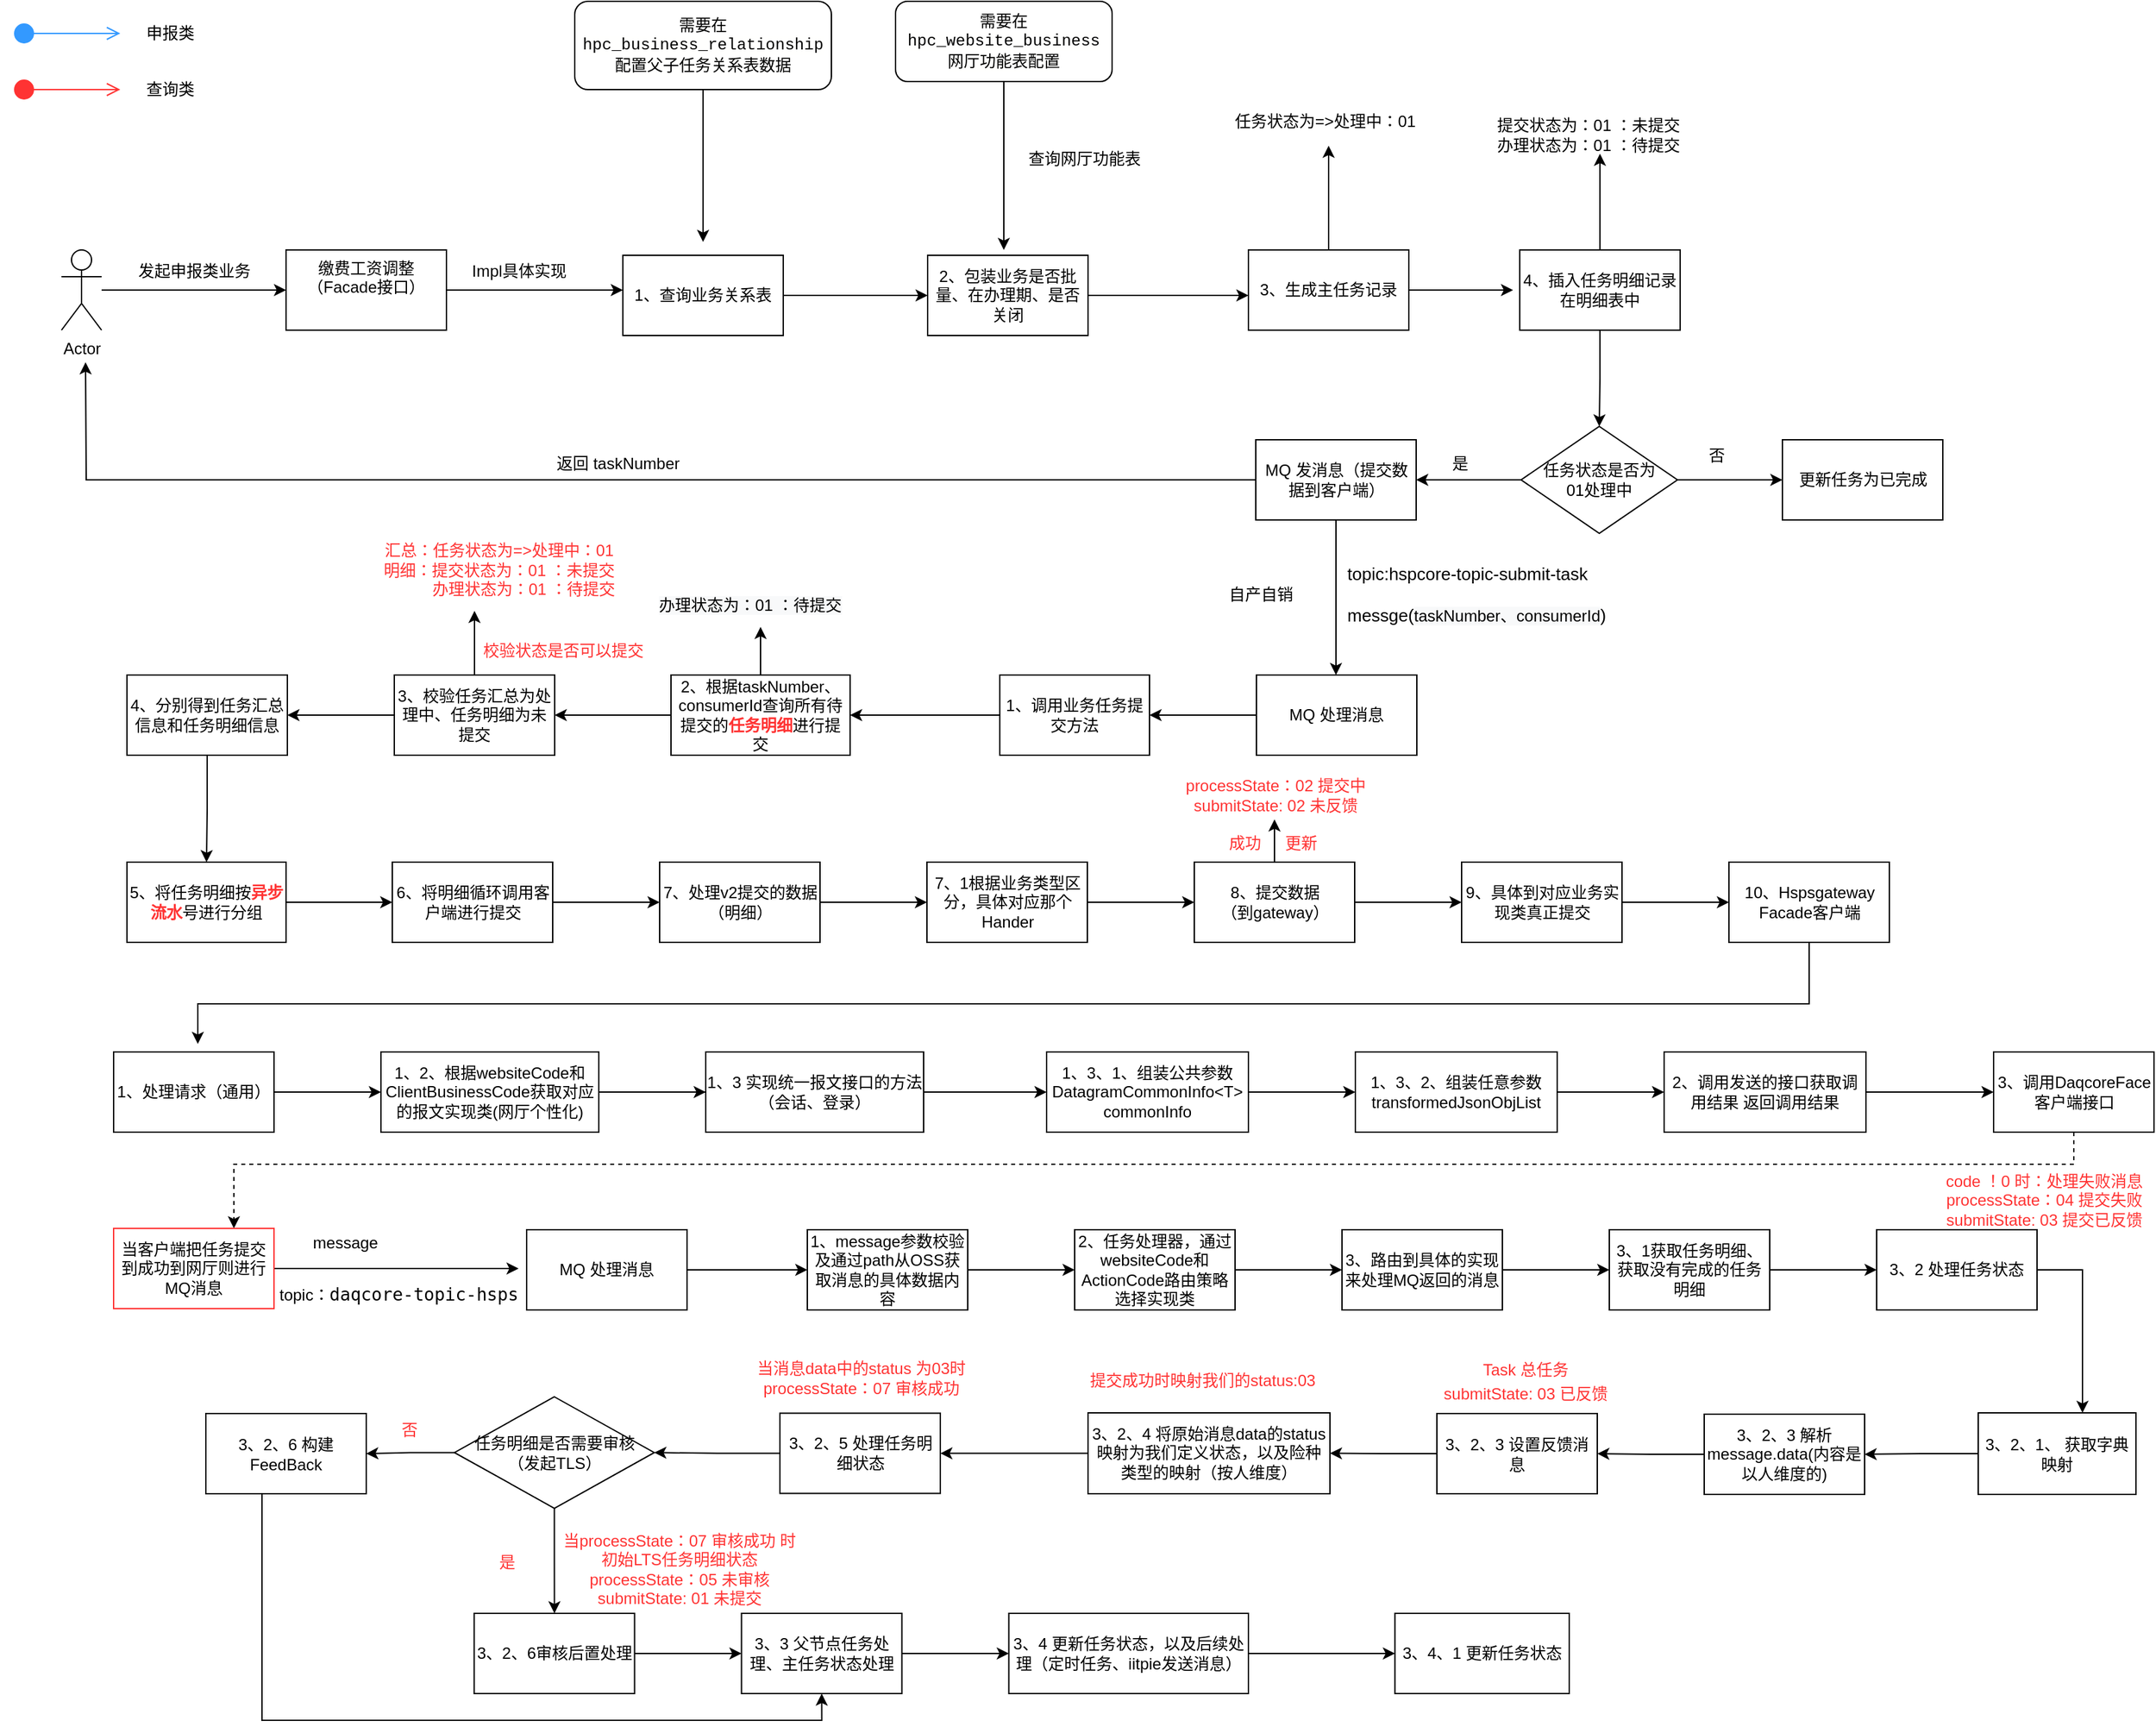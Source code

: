 <mxfile version="18.1.1" type="github">
  <diagram id="KAGCioQWqWzpXH6GW-4u" name="第 1 页">
    <mxGraphModel dx="1886" dy="850" grid="1" gridSize="6" guides="1" tooltips="1" connect="1" arrows="1" fold="1" page="1" pageScale="1" pageWidth="827" pageHeight="1169" math="0" shadow="0">
      <root>
        <mxCell id="0" />
        <mxCell id="1" parent="0" />
        <mxCell id="dWjZnnxNej27H9L7fvb9-4" value="" style="html=1;verticalAlign=bottom;startArrow=circle;startFill=1;endArrow=open;startSize=6;endSize=8;rounded=0;strokeColor=#3399FF;" parent="1" edge="1">
          <mxGeometry width="80" relative="1" as="geometry">
            <mxPoint x="54" y="66" as="sourcePoint" />
            <mxPoint x="134" y="66" as="targetPoint" />
          </mxGeometry>
        </mxCell>
        <mxCell id="dWjZnnxNej27H9L7fvb9-5" value="申报类" style="text;html=1;align=center;verticalAlign=middle;resizable=0;points=[];autosize=1;strokeColor=none;fillColor=none;" parent="1" vertex="1">
          <mxGeometry x="144" y="54" width="54" height="24" as="geometry" />
        </mxCell>
        <mxCell id="dWjZnnxNej27H9L7fvb9-6" value="" style="html=1;verticalAlign=bottom;startArrow=circle;startFill=1;endArrow=open;startSize=6;endSize=8;rounded=0;strokeColor=#FF3333;" parent="1" edge="1">
          <mxGeometry width="80" relative="1" as="geometry">
            <mxPoint x="54" y="108" as="sourcePoint" />
            <mxPoint x="134" y="108" as="targetPoint" />
          </mxGeometry>
        </mxCell>
        <mxCell id="dWjZnnxNej27H9L7fvb9-7" value="查询类" style="text;html=1;align=center;verticalAlign=middle;resizable=0;points=[];autosize=1;strokeColor=none;fillColor=none;" parent="1" vertex="1">
          <mxGeometry x="144" y="96" width="54" height="24" as="geometry" />
        </mxCell>
        <mxCell id="dWjZnnxNej27H9L7fvb9-10" value="" style="edgeStyle=orthogonalEdgeStyle;rounded=0;orthogonalLoop=1;jettySize=auto;html=1;strokeColor=#000000;" parent="1" source="dWjZnnxNej27H9L7fvb9-8" target="dWjZnnxNej27H9L7fvb9-9" edge="1">
          <mxGeometry relative="1" as="geometry" />
        </mxCell>
        <mxCell id="dWjZnnxNej27H9L7fvb9-8" value="Actor" style="shape=umlActor;verticalLabelPosition=bottom;verticalAlign=top;html=1;" parent="1" vertex="1">
          <mxGeometry x="90" y="228" width="30" height="60" as="geometry" />
        </mxCell>
        <mxCell id="dWjZnnxNej27H9L7fvb9-13" value="" style="edgeStyle=orthogonalEdgeStyle;rounded=0;orthogonalLoop=1;jettySize=auto;html=1;strokeColor=#000000;" parent="1" source="dWjZnnxNej27H9L7fvb9-9" edge="1">
          <mxGeometry relative="1" as="geometry">
            <mxPoint x="510" y="258" as="targetPoint" />
          </mxGeometry>
        </mxCell>
        <mxCell id="dWjZnnxNej27H9L7fvb9-9" value="缴费工资调整（Facade接口）" style="whiteSpace=wrap;html=1;verticalAlign=top;" parent="1" vertex="1">
          <mxGeometry x="258" y="228" width="120" height="60" as="geometry" />
        </mxCell>
        <mxCell id="dWjZnnxNej27H9L7fvb9-11" value="发起申报类业务" style="text;html=1;align=center;verticalAlign=middle;resizable=0;points=[];autosize=1;strokeColor=none;fillColor=none;" parent="1" vertex="1">
          <mxGeometry x="138" y="232" width="102" height="24" as="geometry" />
        </mxCell>
        <mxCell id="dWjZnnxNej27H9L7fvb9-14" value="Impl&lt;span style=&quot;&quot;&gt;具体实现&lt;/span&gt;" style="text;html=1;align=center;verticalAlign=middle;resizable=0;points=[];autosize=1;strokeColor=none;fillColor=none;" parent="1" vertex="1">
          <mxGeometry x="390" y="232" width="84" height="24" as="geometry" />
        </mxCell>
        <mxCell id="dWjZnnxNej27H9L7fvb9-19" value="" style="edgeStyle=orthogonalEdgeStyle;rounded=0;orthogonalLoop=1;jettySize=auto;html=1;strokeColor=#000000;" parent="1" source="dWjZnnxNej27H9L7fvb9-15" target="dWjZnnxNej27H9L7fvb9-18" edge="1">
          <mxGeometry relative="1" as="geometry" />
        </mxCell>
        <mxCell id="dWjZnnxNej27H9L7fvb9-15" value="1、查询业务关系表" style="rounded=0;whiteSpace=wrap;html=1;" parent="1" vertex="1">
          <mxGeometry x="510" y="232" width="120" height="60" as="geometry" />
        </mxCell>
        <mxCell id="dWjZnnxNej27H9L7fvb9-17" style="edgeStyle=orthogonalEdgeStyle;rounded=0;orthogonalLoop=1;jettySize=auto;html=1;strokeColor=#000000;" parent="1" source="dWjZnnxNej27H9L7fvb9-16" edge="1">
          <mxGeometry relative="1" as="geometry">
            <mxPoint x="570" y="222" as="targetPoint" />
          </mxGeometry>
        </mxCell>
        <mxCell id="dWjZnnxNej27H9L7fvb9-16" value="需要在&lt;span style=&quot;background-color: rgb(255, 255, 254); font-family: Menlo, Monaco, &amp;quot;Courier New&amp;quot;, monospace;&quot;&gt;hpc_business_relationship&lt;br&gt;配置父子任务关系表数据&lt;br&gt;&lt;/span&gt;" style="rounded=1;whiteSpace=wrap;html=1;" parent="1" vertex="1">
          <mxGeometry x="474" y="42" width="192" height="66" as="geometry" />
        </mxCell>
        <mxCell id="dWjZnnxNej27H9L7fvb9-24" style="edgeStyle=orthogonalEdgeStyle;rounded=0;orthogonalLoop=1;jettySize=auto;html=1;strokeColor=#000000;" parent="1" source="dWjZnnxNej27H9L7fvb9-18" edge="1">
          <mxGeometry relative="1" as="geometry">
            <mxPoint x="978" y="262" as="targetPoint" />
          </mxGeometry>
        </mxCell>
        <mxCell id="dWjZnnxNej27H9L7fvb9-18" value="2、包装业务是否批量、在办理期、是否关闭" style="whiteSpace=wrap;html=1;rounded=0;" parent="1" vertex="1">
          <mxGeometry x="738" y="232" width="120" height="60" as="geometry" />
        </mxCell>
        <mxCell id="dWjZnnxNej27H9L7fvb9-21" style="edgeStyle=orthogonalEdgeStyle;rounded=0;orthogonalLoop=1;jettySize=auto;html=1;strokeColor=#000000;" parent="1" source="dWjZnnxNej27H9L7fvb9-20" edge="1">
          <mxGeometry relative="1" as="geometry">
            <mxPoint x="795" y="228" as="targetPoint" />
          </mxGeometry>
        </mxCell>
        <mxCell id="dWjZnnxNej27H9L7fvb9-20" value="需要在&lt;span style=&quot;background-color: rgb(255, 255, 254); font-family: Menlo, Monaco, &amp;quot;Courier New&amp;quot;, monospace;&quot;&gt;hpc_website_business&lt;br&gt;网厅功能表配置&lt;br&gt;&lt;/span&gt;" style="rounded=1;whiteSpace=wrap;html=1;" parent="1" vertex="1">
          <mxGeometry x="714" y="42" width="162" height="60" as="geometry" />
        </mxCell>
        <mxCell id="dWjZnnxNej27H9L7fvb9-22" value="查询网厅功能表" style="text;html=1;align=center;verticalAlign=middle;resizable=0;points=[];autosize=1;strokeColor=none;fillColor=none;" parent="1" vertex="1">
          <mxGeometry x="804" y="148" width="102" height="24" as="geometry" />
        </mxCell>
        <mxCell id="dWjZnnxNej27H9L7fvb9-29" style="edgeStyle=orthogonalEdgeStyle;rounded=0;orthogonalLoop=1;jettySize=auto;html=1;strokeColor=#000000;" parent="1" source="dWjZnnxNej27H9L7fvb9-23" edge="1">
          <mxGeometry relative="1" as="geometry">
            <mxPoint x="1241" y="156" as="targetPoint" />
          </mxGeometry>
        </mxCell>
        <mxCell id="dWjZnnxNej27H9L7fvb9-32" value="" style="edgeStyle=orthogonalEdgeStyle;rounded=0;orthogonalLoop=1;jettySize=auto;html=1;strokeColor=#000000;" parent="1" source="dWjZnnxNej27H9L7fvb9-23" target="dWjZnnxNej27H9L7fvb9-31" edge="1">
          <mxGeometry relative="1" as="geometry" />
        </mxCell>
        <mxCell id="dWjZnnxNej27H9L7fvb9-23" value="4、插入任务明细记录在明细表中" style="rounded=0;whiteSpace=wrap;html=1;" parent="1" vertex="1">
          <mxGeometry x="1181" y="228" width="120" height="60" as="geometry" />
        </mxCell>
        <mxCell id="dWjZnnxNej27H9L7fvb9-26" style="edgeStyle=orthogonalEdgeStyle;rounded=0;orthogonalLoop=1;jettySize=auto;html=1;strokeColor=#000000;" parent="1" source="dWjZnnxNej27H9L7fvb9-25" edge="1">
          <mxGeometry relative="1" as="geometry">
            <mxPoint x="1176" y="258" as="targetPoint" />
          </mxGeometry>
        </mxCell>
        <mxCell id="dWjZnnxNej27H9L7fvb9-27" style="edgeStyle=orthogonalEdgeStyle;rounded=0;orthogonalLoop=1;jettySize=auto;html=1;strokeColor=#000000;" parent="1" source="dWjZnnxNej27H9L7fvb9-25" edge="1">
          <mxGeometry relative="1" as="geometry">
            <mxPoint x="1038" y="150" as="targetPoint" />
          </mxGeometry>
        </mxCell>
        <mxCell id="dWjZnnxNej27H9L7fvb9-25" value="3、生成主任务记录" style="rounded=0;whiteSpace=wrap;html=1;" parent="1" vertex="1">
          <mxGeometry x="978" y="228" width="120" height="60" as="geometry" />
        </mxCell>
        <mxCell id="dWjZnnxNej27H9L7fvb9-28" value="任务状态为=&amp;gt;处理中：01" style="text;html=1;align=center;verticalAlign=middle;resizable=0;points=[];autosize=1;strokeColor=none;fillColor=none;" parent="1" vertex="1">
          <mxGeometry x="960" y="120" width="150" height="24" as="geometry" />
        </mxCell>
        <mxCell id="dWjZnnxNej27H9L7fvb9-30" value="提交状态为：01 ：未提交&lt;br&gt;办理状态为：01 ：待提交" style="text;html=1;align=center;verticalAlign=middle;resizable=0;points=[];autosize=1;strokeColor=none;fillColor=none;" parent="1" vertex="1">
          <mxGeometry x="1157" y="124" width="150" height="36" as="geometry" />
        </mxCell>
        <mxCell id="dWjZnnxNej27H9L7fvb9-34" value="" style="edgeStyle=orthogonalEdgeStyle;rounded=0;orthogonalLoop=1;jettySize=auto;html=1;strokeColor=#000000;" parent="1" source="dWjZnnxNej27H9L7fvb9-31" target="dWjZnnxNej27H9L7fvb9-33" edge="1">
          <mxGeometry relative="1" as="geometry" />
        </mxCell>
        <mxCell id="dWjZnnxNej27H9L7fvb9-37" value="" style="edgeStyle=orthogonalEdgeStyle;rounded=0;orthogonalLoop=1;jettySize=auto;html=1;strokeColor=#000000;" parent="1" source="dWjZnnxNej27H9L7fvb9-31" target="dWjZnnxNej27H9L7fvb9-36" edge="1">
          <mxGeometry relative="1" as="geometry" />
        </mxCell>
        <mxCell id="dWjZnnxNej27H9L7fvb9-31" value="任务状态是否为&lt;br&gt;01处理中" style="rhombus;whiteSpace=wrap;html=1;rounded=0;" parent="1" vertex="1">
          <mxGeometry x="1182" y="360" width="117" height="80" as="geometry" />
        </mxCell>
        <mxCell id="dWjZnnxNej27H9L7fvb9-39" style="edgeStyle=orthogonalEdgeStyle;rounded=0;orthogonalLoop=1;jettySize=auto;html=1;strokeColor=#000000;" parent="1" source="dWjZnnxNej27H9L7fvb9-33" edge="1">
          <mxGeometry relative="1" as="geometry">
            <mxPoint x="108" y="312" as="targetPoint" />
          </mxGeometry>
        </mxCell>
        <mxCell id="dWjZnnxNej27H9L7fvb9-43" style="edgeStyle=orthogonalEdgeStyle;rounded=0;orthogonalLoop=1;jettySize=auto;html=1;strokeColor=#000000;" parent="1" source="dWjZnnxNej27H9L7fvb9-33" edge="1">
          <mxGeometry relative="1" as="geometry">
            <mxPoint x="1043.5" y="546" as="targetPoint" />
          </mxGeometry>
        </mxCell>
        <mxCell id="dWjZnnxNej27H9L7fvb9-33" value="MQ 发消息（提交数据到客户端）" style="whiteSpace=wrap;html=1;rounded=0;" parent="1" vertex="1">
          <mxGeometry x="983.5" y="370" width="120" height="60" as="geometry" />
        </mxCell>
        <mxCell id="dWjZnnxNej27H9L7fvb9-35" value="是" style="text;html=1;align=center;verticalAlign=middle;resizable=0;points=[];autosize=1;strokeColor=none;fillColor=none;" parent="1" vertex="1">
          <mxGeometry x="1121" y="376" width="30" height="24" as="geometry" />
        </mxCell>
        <mxCell id="dWjZnnxNej27H9L7fvb9-36" value="更新任务为已完成" style="whiteSpace=wrap;html=1;rounded=0;" parent="1" vertex="1">
          <mxGeometry x="1377.5" y="370" width="120" height="60" as="geometry" />
        </mxCell>
        <mxCell id="dWjZnnxNej27H9L7fvb9-38" value="否" style="text;html=1;align=center;verticalAlign=middle;resizable=0;points=[];autosize=1;strokeColor=none;fillColor=none;" parent="1" vertex="1">
          <mxGeometry x="1313" y="370" width="30" height="24" as="geometry" />
        </mxCell>
        <mxCell id="dWjZnnxNej27H9L7fvb9-40" value="返回 taskNumber" style="text;html=1;align=center;verticalAlign=middle;resizable=0;points=[];autosize=1;strokeColor=none;fillColor=none;" parent="1" vertex="1">
          <mxGeometry x="452" y="376" width="108" height="24" as="geometry" />
        </mxCell>
        <mxCell id="dWjZnnxNej27H9L7fvb9-44" value="&lt;span style=&quot;color: rgb(0, 0, 0); font-family: Helvetica; font-size: 13px; font-style: normal; font-variant-ligatures: normal; font-variant-caps: normal; font-weight: 400; letter-spacing: normal; orphans: 2; text-align: center; text-indent: 0px; text-transform: none; widows: 2; word-spacing: 0px; -webkit-text-stroke-width: 0px; background-color: rgb(255, 255, 255); text-decoration-thickness: initial; text-decoration-style: initial; text-decoration-color: initial; float: none; display: inline !important;&quot;&gt;topic:hspcore-topic-submit-task&lt;br&gt;&lt;br&gt;messge(&lt;span style=&quot;font-size: 12px; background-color: rgb(248, 249, 250);&quot;&gt;taskNumber、consumerId&lt;/span&gt;)&lt;br&gt;&lt;/span&gt;" style="text;whiteSpace=wrap;html=1;" parent="1" vertex="1">
          <mxGeometry x="1050" y="456" width="234" height="60" as="geometry" />
        </mxCell>
        <mxCell id="dWjZnnxNej27H9L7fvb9-47" value="" style="edgeStyle=orthogonalEdgeStyle;rounded=0;orthogonalLoop=1;jettySize=auto;html=1;strokeColor=#000000;" parent="1" source="dWjZnnxNej27H9L7fvb9-45" target="dWjZnnxNej27H9L7fvb9-46" edge="1">
          <mxGeometry relative="1" as="geometry" />
        </mxCell>
        <UserObject label="MQ 处理消息" tooltip="cn.com.servyou.hspscore.msg.businesstask.consumer.BusinessTaskSubmitConsumer#handleSubmitMessage" id="dWjZnnxNej27H9L7fvb9-45">
          <mxCell style="rounded=0;whiteSpace=wrap;html=1;" parent="1" vertex="1">
            <mxGeometry x="984" y="546" width="120" height="60" as="geometry" />
          </mxCell>
        </UserObject>
        <mxCell id="dWjZnnxNej27H9L7fvb9-49" value="" style="edgeStyle=orthogonalEdgeStyle;rounded=0;orthogonalLoop=1;jettySize=auto;html=1;fontColor=#FFFFFF;strokeColor=#000000;" parent="1" source="dWjZnnxNej27H9L7fvb9-46" target="dWjZnnxNej27H9L7fvb9-48" edge="1">
          <mxGeometry relative="1" as="geometry" />
        </mxCell>
        <UserObject label="1、调用业务任务提交方法" tooltip="cn.com.servyou.hspscore.service.handler.submit.BusinessTaskSubmitAsyncService#submit" id="dWjZnnxNej27H9L7fvb9-46">
          <mxCell style="whiteSpace=wrap;html=1;rounded=0;" parent="1" vertex="1">
            <mxGeometry x="792" y="546" width="112" height="60" as="geometry" />
          </mxCell>
        </UserObject>
        <mxCell id="dWjZnnxNej27H9L7fvb9-51" value="" style="edgeStyle=orthogonalEdgeStyle;rounded=0;orthogonalLoop=1;jettySize=auto;html=1;fontColor=#FFFFFF;strokeColor=#000000;" parent="1" source="dWjZnnxNej27H9L7fvb9-48" target="dWjZnnxNej27H9L7fvb9-50" edge="1">
          <mxGeometry relative="1" as="geometry" />
        </mxCell>
        <mxCell id="Zt5XqulkagOn3WWmMyJd-5" style="edgeStyle=orthogonalEdgeStyle;rounded=0;orthogonalLoop=1;jettySize=auto;html=1;" parent="1" source="dWjZnnxNej27H9L7fvb9-48" edge="1">
          <mxGeometry relative="1" as="geometry">
            <mxPoint x="613" y="510" as="targetPoint" />
          </mxGeometry>
        </mxCell>
        <mxCell id="dWjZnnxNej27H9L7fvb9-48" value="2、根据taskNumber、consumerId查询所有待提交的&lt;b&gt;&lt;font color=&quot;#ff3333&quot;&gt;任务明细&lt;/font&gt;&lt;/b&gt;进行提交" style="whiteSpace=wrap;html=1;rounded=0;" parent="1" vertex="1">
          <mxGeometry x="546" y="546" width="134" height="60" as="geometry" />
        </mxCell>
        <mxCell id="dWjZnnxNej27H9L7fvb9-53" value="" style="edgeStyle=orthogonalEdgeStyle;rounded=0;orthogonalLoop=1;jettySize=auto;html=1;fontColor=#FFFFFF;strokeColor=#000000;" parent="1" source="dWjZnnxNej27H9L7fvb9-50" target="dWjZnnxNej27H9L7fvb9-52" edge="1">
          <mxGeometry relative="1" as="geometry" />
        </mxCell>
        <mxCell id="Zt5XqulkagOn3WWmMyJd-6" style="edgeStyle=orthogonalEdgeStyle;rounded=0;orthogonalLoop=1;jettySize=auto;html=1;fontColor=#FF3333;" parent="1" source="dWjZnnxNej27H9L7fvb9-50" edge="1">
          <mxGeometry relative="1" as="geometry">
            <mxPoint x="399" y="498" as="targetPoint" />
          </mxGeometry>
        </mxCell>
        <UserObject label="3、校验任务汇总为处理中、任务明细为未提交" tooltip="cn.com.servyou.hspscore.service.handler.submit.BusinessTaskSubmitAsyncService#checkBusinessTask" id="dWjZnnxNej27H9L7fvb9-50">
          <mxCell style="whiteSpace=wrap;html=1;rounded=0;" parent="1" vertex="1">
            <mxGeometry x="339" y="546" width="120" height="60" as="geometry" />
          </mxCell>
        </UserObject>
        <mxCell id="dWjZnnxNej27H9L7fvb9-55" value="" style="edgeStyle=orthogonalEdgeStyle;rounded=0;orthogonalLoop=1;jettySize=auto;html=1;fontColor=#FFFFFF;strokeColor=#000000;" parent="1" source="dWjZnnxNej27H9L7fvb9-52" target="dWjZnnxNej27H9L7fvb9-54" edge="1">
          <mxGeometry relative="1" as="geometry" />
        </mxCell>
        <mxCell id="dWjZnnxNej27H9L7fvb9-52" value="4、分别得到任务汇总信息和任务明细信息" style="whiteSpace=wrap;html=1;rounded=0;" parent="1" vertex="1">
          <mxGeometry x="139" y="546" width="120" height="60" as="geometry" />
        </mxCell>
        <mxCell id="Zt5XqulkagOn3WWmMyJd-11" value="" style="edgeStyle=orthogonalEdgeStyle;rounded=0;orthogonalLoop=1;jettySize=auto;html=1;fontColor=#FF3333;" parent="1" source="dWjZnnxNej27H9L7fvb9-54" target="Zt5XqulkagOn3WWmMyJd-10" edge="1">
          <mxGeometry relative="1" as="geometry" />
        </mxCell>
        <UserObject label="5、将任务明细按&lt;b&gt;&lt;font color=&quot;#ff3333&quot;&gt;异步流水&lt;/font&gt;&lt;/b&gt;号进行分组" tooltip="cn.com.servyou.hspscore.service.handler.submit.BusinessTaskSubmitAsyncService#processBusinessTaskDetail" id="dWjZnnxNej27H9L7fvb9-54">
          <mxCell style="whiteSpace=wrap;html=1;rounded=0;" parent="1" vertex="1">
            <mxGeometry x="139" y="686" width="119" height="60" as="geometry" />
          </mxCell>
        </UserObject>
        <mxCell id="Zt5XqulkagOn3WWmMyJd-1" value="自产自销" style="text;html=1;align=center;verticalAlign=middle;resizable=0;points=[];autosize=1;strokeColor=none;fillColor=none;" parent="1" vertex="1">
          <mxGeometry x="954" y="474" width="66" height="24" as="geometry" />
        </mxCell>
        <mxCell id="Zt5XqulkagOn3WWmMyJd-4" value="&lt;meta charset=&quot;utf-8&quot;&gt;&lt;span style=&quot;color: rgb(0, 0, 0); font-family: Helvetica; font-size: 12px; font-style: normal; font-variant-ligatures: normal; font-variant-caps: normal; font-weight: 400; letter-spacing: normal; orphans: 2; text-align: center; text-indent: 0px; text-transform: none; widows: 2; word-spacing: 0px; -webkit-text-stroke-width: 0px; background-color: rgb(248, 249, 250); text-decoration-thickness: initial; text-decoration-style: initial; text-decoration-color: initial; float: none; display: inline !important;&quot;&gt;办理状态为：01 ：待提交&lt;/span&gt;" style="text;whiteSpace=wrap;html=1;" parent="1" vertex="1">
          <mxGeometry x="535" y="480" width="156" height="30" as="geometry" />
        </mxCell>
        <mxCell id="Zt5XqulkagOn3WWmMyJd-8" value="&lt;font color=&quot;#ff3333&quot;&gt;&lt;br&gt;&lt;br&gt;汇总：任务状态为=&amp;gt;处理中：01&lt;br&gt;明细：提交状态为：01 ：未提交&lt;br&gt;&amp;nbsp; &amp;nbsp; &amp;nbsp; &amp;nbsp; &amp;nbsp; &amp;nbsp;办理状态为：01 ：待提交&lt;/font&gt;" style="text;html=1;align=center;verticalAlign=middle;resizable=0;points=[];autosize=1;strokeColor=none;fillColor=none;" parent="1" vertex="1">
          <mxGeometry x="324" y="414" width="186" height="78" as="geometry" />
        </mxCell>
        <mxCell id="Zt5XqulkagOn3WWmMyJd-9" value="校验状态是否可以提交" style="text;html=1;align=center;verticalAlign=middle;resizable=0;points=[];autosize=1;strokeColor=none;fillColor=none;fontColor=#FF3333;" parent="1" vertex="1">
          <mxGeometry x="396" y="516" width="138" height="24" as="geometry" />
        </mxCell>
        <mxCell id="Zt5XqulkagOn3WWmMyJd-13" value="" style="edgeStyle=orthogonalEdgeStyle;rounded=0;orthogonalLoop=1;jettySize=auto;html=1;fontColor=#FF3333;" parent="1" source="Zt5XqulkagOn3WWmMyJd-10" target="Zt5XqulkagOn3WWmMyJd-12" edge="1">
          <mxGeometry relative="1" as="geometry" />
        </mxCell>
        <UserObject label="6、将明细循环调用客户端进行提交" tooltip="cn.com.servyou.hspscore.service.handler.submit.BusinessTaskSubmitAsyncService#handSubmitData" id="Zt5XqulkagOn3WWmMyJd-10">
          <mxCell style="whiteSpace=wrap;html=1;rounded=0;" parent="1" vertex="1">
            <mxGeometry x="337.5" y="686" width="120" height="60" as="geometry" />
          </mxCell>
        </UserObject>
        <mxCell id="Zt5XqulkagOn3WWmMyJd-15" value="" style="edgeStyle=orthogonalEdgeStyle;rounded=0;orthogonalLoop=1;jettySize=auto;html=1;fontColor=#FF3333;" parent="1" source="Zt5XqulkagOn3WWmMyJd-12" target="Zt5XqulkagOn3WWmMyJd-14" edge="1">
          <mxGeometry relative="1" as="geometry" />
        </mxCell>
        <mxCell id="Zt5XqulkagOn3WWmMyJd-12" value="7、处理v2提交的数据（明细）" style="whiteSpace=wrap;html=1;rounded=0;" parent="1" vertex="1">
          <mxGeometry x="537.5" y="686" width="120" height="60" as="geometry" />
        </mxCell>
        <mxCell id="Zt5XqulkagOn3WWmMyJd-17" value="" style="edgeStyle=orthogonalEdgeStyle;rounded=0;orthogonalLoop=1;jettySize=auto;html=1;fontColor=#FF3333;" parent="1" source="Zt5XqulkagOn3WWmMyJd-14" target="Zt5XqulkagOn3WWmMyJd-16" edge="1">
          <mxGeometry relative="1" as="geometry" />
        </mxCell>
        <UserObject label="7、1根据业务类型区分，具体对应那个Hander" tooltip="cn.com.servyou.hspscore.service.v2.employee.service.factory.WebsiteCodeFactory==&gt;&#xa;此方法使用个策略工厂模式，获取所有实现BaseInsuranceV2SubmitService接口的方法中WebsiteBusinessCodeEnum（Map），然后根据传入的业务code从而判断具体去执行那个实现类【lmpl】注：当有新的业务是需要添加新业务的service（继承基础Service）和具体实现类" id="Zt5XqulkagOn3WWmMyJd-14">
          <mxCell style="whiteSpace=wrap;html=1;rounded=0;" parent="1" vertex="1">
            <mxGeometry x="737.5" y="686" width="120" height="60" as="geometry" />
          </mxCell>
        </UserObject>
        <mxCell id="Zt5XqulkagOn3WWmMyJd-22" value="" style="edgeStyle=orthogonalEdgeStyle;rounded=0;orthogonalLoop=1;jettySize=auto;html=1;fontColor=#FF3333;" parent="1" source="Zt5XqulkagOn3WWmMyJd-16" target="Zt5XqulkagOn3WWmMyJd-19" edge="1">
          <mxGeometry relative="1" as="geometry" />
        </mxCell>
        <mxCell id="Zt5XqulkagOn3WWmMyJd-26" value="" style="edgeStyle=orthogonalEdgeStyle;rounded=0;orthogonalLoop=1;jettySize=auto;html=1;fontColor=#FF3333;" parent="1" source="Zt5XqulkagOn3WWmMyJd-16" target="Zt5XqulkagOn3WWmMyJd-25" edge="1">
          <mxGeometry relative="1" as="geometry" />
        </mxCell>
        <UserObject label="8、提交数据&lt;br&gt;（到gateway）" tooltip="cn.com.servyou.hspscore.service.handler.submit.BusinessTaskSubmitAsyncService#handlerSubmit&#xa;&#xa;根据gateway返回的对象BaseResponseDTO来判断&#xa;成功时候：&#xa;code = &quot;GW000000&quot;&#xa;msg=SUCCESS，其他情况失败&#xa;&#xa;提交数据到gateway失败&#xa;ProcessState：04 提交失败 &#xa;SubmitState ：01 未提交&#xa;&#xa;提交数据到gateway成功，响应失败信息&#xa;ProcessState：04 提交失败 &#xa;SubmitState ：01 未提交&#xa;&#xa;" id="Zt5XqulkagOn3WWmMyJd-16">
          <mxCell style="whiteSpace=wrap;html=1;rounded=0;" parent="1" vertex="1">
            <mxGeometry x="937.5" y="686" width="120" height="60" as="geometry" />
          </mxCell>
        </UserObject>
        <mxCell id="Zt5XqulkagOn3WWmMyJd-19" value="processState：02 提交中&lt;br&gt;submitState: 02 未反馈" style="text;html=1;align=center;verticalAlign=middle;resizable=0;points=[];autosize=1;strokeColor=none;fillColor=none;fontColor=#FF3333;" parent="1" vertex="1">
          <mxGeometry x="922.5" y="618" width="150" height="36" as="geometry" />
        </mxCell>
        <mxCell id="Zt5XqulkagOn3WWmMyJd-23" value="更新" style="text;html=1;align=center;verticalAlign=middle;resizable=0;points=[];autosize=1;strokeColor=none;fillColor=none;fontColor=#FF3333;" parent="1" vertex="1">
          <mxGeometry x="996" y="660" width="42" height="24" as="geometry" />
        </mxCell>
        <mxCell id="Zt5XqulkagOn3WWmMyJd-24" value="成功" style="text;html=1;align=center;verticalAlign=middle;resizable=0;points=[];autosize=1;strokeColor=none;fillColor=none;fontColor=#FF3333;" parent="1" vertex="1">
          <mxGeometry x="954" y="660" width="42" height="24" as="geometry" />
        </mxCell>
        <mxCell id="Zt5XqulkagOn3WWmMyJd-28" value="" style="edgeStyle=orthogonalEdgeStyle;rounded=0;orthogonalLoop=1;jettySize=auto;html=1;fontColor=#FF3333;" parent="1" source="Zt5XqulkagOn3WWmMyJd-25" target="Zt5XqulkagOn3WWmMyJd-27" edge="1">
          <mxGeometry relative="1" as="geometry" />
        </mxCell>
        <UserObject label="9、具体到对应业务实现类真正提交" tooltip="cn.com.servyou.hspscore.service.v2.employee.service.BaseInsuranceV2SubmitService#submit" id="Zt5XqulkagOn3WWmMyJd-25">
          <mxCell style="whiteSpace=wrap;html=1;rounded=0;" parent="1" vertex="1">
            <mxGeometry x="1137.5" y="686" width="120" height="60" as="geometry" />
          </mxCell>
        </UserObject>
        <mxCell id="Zt5XqulkagOn3WWmMyJd-30" style="edgeStyle=orthogonalEdgeStyle;rounded=0;orthogonalLoop=1;jettySize=auto;html=1;entryX=0.5;entryY=0;entryDx=0;entryDy=0;fontColor=#FF3333;" parent="1" source="Zt5XqulkagOn3WWmMyJd-27" edge="1">
          <mxGeometry relative="1" as="geometry">
            <mxPoint x="192" y="822" as="targetPoint" />
            <Array as="points">
              <mxPoint x="1398" y="792" />
              <mxPoint x="192" y="792" />
            </Array>
          </mxGeometry>
        </mxCell>
        <UserObject label="10、Hspsgateway Facade客户端" tooltip="cn.com.servyou.hspsgateway.facade.v2.employee.HgInsuranceRegisterV2Facade#send" id="Zt5XqulkagOn3WWmMyJd-27">
          <mxCell style="whiteSpace=wrap;html=1;rounded=0;" parent="1" vertex="1">
            <mxGeometry x="1337.5" y="686" width="120" height="60" as="geometry" />
          </mxCell>
        </UserObject>
        <mxCell id="Zt5XqulkagOn3WWmMyJd-33" value="" style="edgeStyle=orthogonalEdgeStyle;rounded=0;orthogonalLoop=1;jettySize=auto;html=1;fontColor=#000000;" parent="1" source="Zt5XqulkagOn3WWmMyJd-31" target="Zt5XqulkagOn3WWmMyJd-32" edge="1">
          <mxGeometry relative="1" as="geometry" />
        </mxCell>
        <UserObject label="&lt;font color=&quot;#000000&quot;&gt;1、处理请求（通用）&lt;/font&gt;" tooltip="cn.com.servyou.hspsgateway.facadeimpl.v2.RequestV2Template#doRequest" id="Zt5XqulkagOn3WWmMyJd-31">
          <mxCell style="whiteSpace=wrap;html=1;fontColor=#FFFFFF;" parent="1" vertex="1">
            <mxGeometry x="129" y="828" width="120" height="60" as="geometry" />
          </mxCell>
        </UserObject>
        <mxCell id="y-Ov5CjwgG_3xpqOnm8k-2" value="" style="edgeStyle=orthogonalEdgeStyle;rounded=0;orthogonalLoop=1;jettySize=auto;html=1;" parent="1" source="Zt5XqulkagOn3WWmMyJd-32" edge="1">
          <mxGeometry relative="1" as="geometry">
            <mxPoint x="593.5" y="858" as="targetPoint" />
          </mxGeometry>
        </mxCell>
        <mxCell id="y-Ov5CjwgG_3xpqOnm8k-4" value="" style="edgeStyle=orthogonalEdgeStyle;rounded=0;orthogonalLoop=1;jettySize=auto;html=1;" parent="1" source="Zt5XqulkagOn3WWmMyJd-32" target="y-Ov5CjwgG_3xpqOnm8k-3" edge="1">
          <mxGeometry relative="1" as="geometry" />
        </mxCell>
        <UserObject label="&lt;font color=&quot;#000000&quot;&gt;1、2、根据websiteCode和ClientBusinessCode获取对应的报文实现类(网厅个性化)&lt;br&gt;&lt;/font&gt;" tooltip="cn.com.servyou.hspsgateway.facadeimpl.v2.RequestV2Template#getDatagramService&#xa;&#xa;通过注解实现业务的策略模式，该注解分为2类：网厅的个性化实现和默认实现，通过具体的website和clientBusinessCode去实现具体的实现类&#xa;注：当有新的业务来时要添加新的实现类和相应的注解" id="Zt5XqulkagOn3WWmMyJd-32">
          <mxCell style="whiteSpace=wrap;html=1;fontColor=#FFFFFF;" parent="1" vertex="1">
            <mxGeometry x="329" y="828" width="163" height="60" as="geometry" />
          </mxCell>
        </UserObject>
        <mxCell id="y-Ov5CjwgG_3xpqOnm8k-6" value="" style="edgeStyle=orthogonalEdgeStyle;rounded=0;orthogonalLoop=1;jettySize=auto;html=1;" parent="1" source="y-Ov5CjwgG_3xpqOnm8k-3" target="y-Ov5CjwgG_3xpqOnm8k-5" edge="1">
          <mxGeometry relative="1" as="geometry" />
        </mxCell>
        <UserObject label="&lt;font color=&quot;#000000&quot;&gt;1、3 实现统一报文接口的方法（会话、登录）&lt;br&gt;&lt;/font&gt;" tooltip="cn.com.servyou.hspsgateway.datagram.v2.DatagramService#generateTaskParam&#xa;&#xa;" id="y-Ov5CjwgG_3xpqOnm8k-3">
          <mxCell style="whiteSpace=wrap;html=1;fontColor=#FFFFFF;" parent="1" vertex="1">
            <mxGeometry x="572" y="828" width="163" height="60" as="geometry" />
          </mxCell>
        </UserObject>
        <mxCell id="y-Ov5CjwgG_3xpqOnm8k-10" value="" style="edgeStyle=orthogonalEdgeStyle;rounded=0;orthogonalLoop=1;jettySize=auto;html=1;fontColor=#000000;" parent="1" source="y-Ov5CjwgG_3xpqOnm8k-5" target="y-Ov5CjwgG_3xpqOnm8k-9" edge="1">
          <mxGeometry relative="1" as="geometry" />
        </mxCell>
        <UserObject label="&lt;font color=&quot;#000000&quot;&gt;1、3、1、组装公共参数&lt;br&gt;DatagramCommonInfo&amp;lt;T&amp;gt; commonInfo&lt;br&gt;&lt;/font&gt;" tooltip="cn.com.servyou.hspsgateway.datagram.v2.AbstractDatagramService#generateTaskParam&#xa;&#xa;1、查询人社网厅密码&#xa;cn.com.servyou.hspsgateway.integration.hrcustomer.password.HrssPasswordFacadeClient#queryByInsuranceCategory&#xa;&#xa;错误提示：&quot;登录信息不完整，请上传登录信息&quot;&#xa;&#xa;与（hrcomstmer）hr_hrss_password数据表有关&#xa;一般报错与customerId或socins_number有关&#xa;" id="y-Ov5CjwgG_3xpqOnm8k-5">
          <mxCell style="whiteSpace=wrap;html=1;fontColor=#FFFFFF;fillColor=default;" parent="1" vertex="1">
            <mxGeometry x="827" y="828" width="151" height="60" as="geometry" />
          </mxCell>
        </UserObject>
        <mxCell id="y-Ov5CjwgG_3xpqOnm8k-12" value="" style="edgeStyle=orthogonalEdgeStyle;rounded=0;orthogonalLoop=1;jettySize=auto;html=1;fontColor=#000000;" parent="1" source="y-Ov5CjwgG_3xpqOnm8k-9" target="y-Ov5CjwgG_3xpqOnm8k-11" edge="1">
          <mxGeometry relative="1" as="geometry" />
        </mxCell>
        <UserObject label="&lt;font color=&quot;#000000&quot;&gt;1、3、2、组装任意参数&lt;br&gt;transformedJsonObjList&lt;br&gt;&lt;/font&gt;" tooltip="cn.com.servyou.hspsgateway.datagram.v2.AbstractDatagramService#doGenerateTaskParam&#xa;&#xa;1、获取转换数据&#xa;cn.com.servyou.hspsgateway.core.v2.send.impl.TransformSenderServicelmpl#send&#xa;注：这个就是我们在运营平台配的入参转换（将我们的入参转换为daqcore对应的入参）&#xa;&#xa;错误提示：&quot;通过hrparam进行转换失败&quot;&#xa;&#xa;2、构建公共信息BaseJson&#xa;注：里面会获取mock消息的redisKey(setTestKey)&#xa;cn.com.servyou.hspsgateway.datagram.v2.AbstractDatagramService#redisMock&#xa;&#xa;所以在redis中设置业务相应的key和value&#xa;" id="y-Ov5CjwgG_3xpqOnm8k-9">
          <mxCell style="whiteSpace=wrap;html=1;fontColor=#FFFFFF;fillColor=default;" parent="1" vertex="1">
            <mxGeometry x="1058" y="828" width="151" height="60" as="geometry" />
          </mxCell>
        </UserObject>
        <mxCell id="y-Ov5CjwgG_3xpqOnm8k-14" value="" style="edgeStyle=orthogonalEdgeStyle;rounded=0;orthogonalLoop=1;jettySize=auto;html=1;fontColor=#000000;" parent="1" source="y-Ov5CjwgG_3xpqOnm8k-11" target="y-Ov5CjwgG_3xpqOnm8k-13" edge="1">
          <mxGeometry relative="1" as="geometry" />
        </mxCell>
        <UserObject label="&lt;span style=&quot;color: rgb(0, 0, 0);&quot;&gt;2、调用发送的接口获取调用结果 返回调用结果&lt;/span&gt;" tooltip="cn.com.servyou.hspsgateway.core.v2.send.impl.ClientSenderV2ServiceImpl#send" id="y-Ov5CjwgG_3xpqOnm8k-11">
          <mxCell style="whiteSpace=wrap;html=1;fontColor=#FFFFFF;fillColor=default;" parent="1" vertex="1">
            <mxGeometry x="1289" y="828" width="151" height="60" as="geometry" />
          </mxCell>
        </UserObject>
        <mxCell id="EMuF6rVyBxSH4P3E4sjV-10" style="edgeStyle=orthogonalEdgeStyle;rounded=0;orthogonalLoop=1;jettySize=auto;html=1;entryX=0.75;entryY=0;entryDx=0;entryDy=0;dashed=1;" edge="1" parent="1" source="y-Ov5CjwgG_3xpqOnm8k-13" target="y-Ov5CjwgG_3xpqOnm8k-16">
          <mxGeometry relative="1" as="geometry">
            <Array as="points">
              <mxPoint x="1596" y="912" />
              <mxPoint x="219" y="912" />
            </Array>
          </mxGeometry>
        </mxCell>
        <UserObject label="3、调用DaqcoreFace客户端接口" tooltip="cn.com.servyou.daqcore.facade.DaqTaskFacade#batchAddDaqTaskNew" id="y-Ov5CjwgG_3xpqOnm8k-13">
          <mxCell style="whiteSpace=wrap;html=1;fontColor=default;fillColor=#FFFFFF;" parent="1" vertex="1">
            <mxGeometry x="1535.5" y="828" width="120" height="60" as="geometry" />
          </mxCell>
        </UserObject>
        <mxCell id="y-Ov5CjwgG_3xpqOnm8k-24" style="edgeStyle=orthogonalEdgeStyle;rounded=0;orthogonalLoop=1;jettySize=auto;html=1;fontColor=#000000;" parent="1" source="y-Ov5CjwgG_3xpqOnm8k-16" edge="1">
          <mxGeometry relative="1" as="geometry">
            <mxPoint x="432" y="990" as="targetPoint" />
          </mxGeometry>
        </mxCell>
        <mxCell id="y-Ov5CjwgG_3xpqOnm8k-16" value="当客户端把任务提交到成功到网厅则进行MQ消息" style="rounded=0;whiteSpace=wrap;html=1;fontColor=default;fillColor=#FFFFFF;labelBorderColor=none;labelBackgroundColor=none;strokeColor=#FF3333;" parent="1" vertex="1">
          <mxGeometry x="129" y="960" width="120" height="60" as="geometry" />
        </mxCell>
        <mxCell id="y-Ov5CjwgG_3xpqOnm8k-23" value="" style="edgeStyle=orthogonalEdgeStyle;rounded=0;orthogonalLoop=1;jettySize=auto;html=1;fontColor=#000000;" parent="1" source="y-Ov5CjwgG_3xpqOnm8k-18" target="y-Ov5CjwgG_3xpqOnm8k-22" edge="1">
          <mxGeometry relative="1" as="geometry" />
        </mxCell>
        <UserObject label="MQ 处理消息" tooltip="cn.com.servyou.hspscore.msg.businesstask.consumer.BusinessTaskConsumer#handleMessage" id="y-Ov5CjwgG_3xpqOnm8k-18">
          <mxCell style="rounded=0;whiteSpace=wrap;html=1;" parent="1" vertex="1">
            <mxGeometry x="438" y="961" width="120" height="60" as="geometry" />
          </mxCell>
        </UserObject>
        <mxCell id="y-Ov5CjwgG_3xpqOnm8k-20" value="&lt;span style=&quot;background-color: rgb(255, 255, 255);&quot;&gt;topic：&lt;span style=&quot;font-family: &amp;quot;JetBrains Mono&amp;quot;, monospace; font-size: 9.8pt;&quot;&gt;daqcore-topic-hsps&lt;/span&gt;&lt;/span&gt;" style="text;html=1;align=center;verticalAlign=middle;resizable=0;points=[];autosize=1;strokeColor=none;fillColor=none;fontColor=default;" parent="1" vertex="1">
          <mxGeometry x="246" y="997" width="192" height="24" as="geometry" />
        </mxCell>
        <UserObject label="message" tooltip="cn.com.servyou.hspscore.msg.businesstask.domain.BusinessTaskMessage" id="y-Ov5CjwgG_3xpqOnm8k-21">
          <mxCell style="text;html=1;align=center;verticalAlign=middle;resizable=0;points=[];autosize=1;strokeColor=none;fillColor=none;fontColor=#000000;" parent="1" vertex="1">
            <mxGeometry x="269" y="959" width="66" height="24" as="geometry" />
          </mxCell>
        </UserObject>
        <mxCell id="EMuF6rVyBxSH4P3E4sjV-2" value="" style="edgeStyle=orthogonalEdgeStyle;rounded=0;orthogonalLoop=1;jettySize=auto;html=1;" edge="1" parent="1" source="y-Ov5CjwgG_3xpqOnm8k-22" target="EMuF6rVyBxSH4P3E4sjV-1">
          <mxGeometry relative="1" as="geometry" />
        </mxCell>
        <UserObject label="1、message参数校验及通过path从OSS获取消息的具体数据内容" tooltip="cn.com.servyou.hspscore.msg.businesstask.consumer.BusinessTaskConsumer#preDownloadDataAndParamList" id="y-Ov5CjwgG_3xpqOnm8k-22">
          <mxCell style="whiteSpace=wrap;html=1;rounded=0;" parent="1" vertex="1">
            <mxGeometry x="648" y="961" width="120" height="60" as="geometry" />
          </mxCell>
        </UserObject>
        <mxCell id="EMuF6rVyBxSH4P3E4sjV-4" value="" style="edgeStyle=orthogonalEdgeStyle;rounded=0;orthogonalLoop=1;jettySize=auto;html=1;" edge="1" parent="1" source="EMuF6rVyBxSH4P3E4sjV-1" target="EMuF6rVyBxSH4P3E4sjV-3">
          <mxGeometry relative="1" as="geometry" />
        </mxCell>
        <UserObject label="2、任务处理器，通过websiteCode和ActionCode路由策略选择实现类" tooltip="cn.com.servyou.hspscore.msg.businesstask.factory.BusinessTaskProcessingV2HandlerFactory#getBusinessTaskV2Handler&#xa;&#xa;策略工厂模式：通过实现类上的注解路由到具体策略&#xa;注：不同的新业务要添加新的实现类加入到工厂里面&#xa;否则会报处理器为空" id="EMuF6rVyBxSH4P3E4sjV-1">
          <mxCell style="whiteSpace=wrap;html=1;rounded=0;" vertex="1" parent="1">
            <mxGeometry x="848" y="961" width="120" height="60" as="geometry" />
          </mxCell>
        </UserObject>
        <mxCell id="EMuF6rVyBxSH4P3E4sjV-6" value="" style="edgeStyle=orthogonalEdgeStyle;rounded=0;orthogonalLoop=1;jettySize=auto;html=1;" edge="1" parent="1" source="EMuF6rVyBxSH4P3E4sjV-3" target="EMuF6rVyBxSH4P3E4sjV-5">
          <mxGeometry relative="1" as="geometry" />
        </mxCell>
        <UserObject label="3、路由到具体的实现来处理MQ返回的消息" tooltip="cn.com.servyou.hspscore.msg.businesstask.handler.v2.processing.BusinessTaskProcessingV2Handler#handleBusinessTaskMessage" id="EMuF6rVyBxSH4P3E4sjV-3">
          <mxCell style="whiteSpace=wrap;html=1;rounded=0;" vertex="1" parent="1">
            <mxGeometry x="1048" y="961" width="120" height="60" as="geometry" />
          </mxCell>
        </UserObject>
        <mxCell id="EMuF6rVyBxSH4P3E4sjV-9" value="" style="edgeStyle=orthogonalEdgeStyle;rounded=0;orthogonalLoop=1;jettySize=auto;html=1;" edge="1" parent="1" source="EMuF6rVyBxSH4P3E4sjV-5" target="EMuF6rVyBxSH4P3E4sjV-8">
          <mxGeometry relative="1" as="geometry" />
        </mxCell>
        <mxCell id="EMuF6rVyBxSH4P3E4sjV-5" value="3、1获取任务明细、获取没有完成的任务明细" style="whiteSpace=wrap;html=1;rounded=0;" vertex="1" parent="1">
          <mxGeometry x="1248" y="961" width="120" height="60" as="geometry" />
        </mxCell>
        <mxCell id="EMuF6rVyBxSH4P3E4sjV-12" value="" style="edgeStyle=orthogonalEdgeStyle;rounded=0;orthogonalLoop=1;jettySize=auto;html=1;fontColor=#FF3333;" edge="1" parent="1" source="EMuF6rVyBxSH4P3E4sjV-8" target="EMuF6rVyBxSH4P3E4sjV-11">
          <mxGeometry relative="1" as="geometry">
            <Array as="points">
              <mxPoint x="1602" y="991" />
            </Array>
          </mxGeometry>
        </mxCell>
        <UserObject label="3、2 处理任务状态" tooltip="申报实现类：&#xa;cn.com.servyou.hspscore.msg.businesstask.handler.v2.processing.impl.submit.AbstractInsuranceSubmitService#determineTaskDetailStatus&#xa;&#xa;1、code !=0 或者 message != success 时直接返回&#xa;&#xa;&#xa;&#xa;" id="EMuF6rVyBxSH4P3E4sjV-8">
          <mxCell style="whiteSpace=wrap;html=1;rounded=0;" vertex="1" parent="1">
            <mxGeometry x="1448" y="961" width="120" height="60" as="geometry" />
          </mxCell>
        </UserObject>
        <mxCell id="EMuF6rVyBxSH4P3E4sjV-14" value="" style="edgeStyle=orthogonalEdgeStyle;rounded=0;orthogonalLoop=1;jettySize=auto;html=1;fontColor=#FF3333;" edge="1" parent="1" source="EMuF6rVyBxSH4P3E4sjV-11" target="EMuF6rVyBxSH4P3E4sjV-13">
          <mxGeometry relative="1" as="geometry" />
        </mxCell>
        <UserObject label="3、2、1&lt;span style=&quot;background-color: initial;&quot;&gt;、 获取字典映射&lt;br&gt;&lt;/span&gt;" tooltip="cn.com.servyou.hspscore.msg.businesstask.handler.v2.processing.AbstractBusinessTaskProcessingV2HandlerService#buildDictConfigMap&#xa;注：需要根据客户端返回的业务处理code，与我们的任务code形成映射，所有在做设计的时要配置字典表的数据" id="EMuF6rVyBxSH4P3E4sjV-11">
          <mxCell style="whiteSpace=wrap;html=1;rounded=0;" vertex="1" parent="1">
            <mxGeometry x="1524" y="1098" width="118" height="61" as="geometry" />
          </mxCell>
        </UserObject>
        <mxCell id="EMuF6rVyBxSH4P3E4sjV-18" value="" style="edgeStyle=orthogonalEdgeStyle;rounded=0;orthogonalLoop=1;jettySize=auto;html=1;fontColor=#FF3333;" edge="1" parent="1" source="EMuF6rVyBxSH4P3E4sjV-13" target="EMuF6rVyBxSH4P3E4sjV-17">
          <mxGeometry relative="1" as="geometry" />
        </mxCell>
        <mxCell id="EMuF6rVyBxSH4P3E4sjV-13" value="3、2、3 解析message.data(内容是以人维度的)" style="whiteSpace=wrap;html=1;rounded=0;" vertex="1" parent="1">
          <mxGeometry x="1319" y="1099" width="120" height="60" as="geometry" />
        </mxCell>
        <mxCell id="EMuF6rVyBxSH4P3E4sjV-16" value="code ！0 时：处理失败消息&lt;br&gt;processState：04 提交失败&lt;br&gt;submitState: 03 提交已反馈" style="text;html=1;align=center;verticalAlign=middle;resizable=0;points=[];autosize=1;strokeColor=none;fillColor=none;fontColor=#FF3333;" vertex="1" parent="1">
          <mxGeometry x="1492" y="912" width="162" height="54" as="geometry" />
        </mxCell>
        <mxCell id="EMuF6rVyBxSH4P3E4sjV-22" value="" style="edgeStyle=orthogonalEdgeStyle;rounded=0;orthogonalLoop=1;jettySize=auto;html=1;fontColor=#FF3333;" edge="1" parent="1" source="EMuF6rVyBxSH4P3E4sjV-17" target="EMuF6rVyBxSH4P3E4sjV-21">
          <mxGeometry relative="1" as="geometry" />
        </mxCell>
        <mxCell id="EMuF6rVyBxSH4P3E4sjV-17" value="3、2、3 设置反馈消息" style="whiteSpace=wrap;html=1;rounded=0;" vertex="1" parent="1">
          <mxGeometry x="1119" y="1098.5" width="120" height="60" as="geometry" />
        </mxCell>
        <mxCell id="EMuF6rVyBxSH4P3E4sjV-19" value="Task 总任务&lt;br&gt;" style="text;html=1;align=center;verticalAlign=middle;resizable=0;points=[];autosize=1;strokeColor=none;fillColor=none;fontColor=#FF3333;" vertex="1" parent="1">
          <mxGeometry x="1145.5" y="1054" width="78" height="24" as="geometry" />
        </mxCell>
        <mxCell id="EMuF6rVyBxSH4P3E4sjV-20" value="submitState: 03 已反馈" style="text;html=1;align=center;verticalAlign=middle;resizable=0;points=[];autosize=1;strokeColor=none;fillColor=none;fontColor=#FF3333;" vertex="1" parent="1">
          <mxGeometry x="1115.5" y="1072" width="138" height="24" as="geometry" />
        </mxCell>
        <mxCell id="EMuF6rVyBxSH4P3E4sjV-24" value="" style="edgeStyle=orthogonalEdgeStyle;rounded=0;orthogonalLoop=1;jettySize=auto;html=1;fontColor=#FF3333;" edge="1" parent="1" source="EMuF6rVyBxSH4P3E4sjV-21" target="EMuF6rVyBxSH4P3E4sjV-23">
          <mxGeometry relative="1" as="geometry" />
        </mxCell>
        <UserObject label="3、2、4 将原始消息data的status映射为我们定义状态，以及险种类型的映射（按人维度）" tooltip="cn.com.servyou.hspscore.msg.businesstask.handler.v2.processing.impl.submit.AbstractInsuranceSubmitService#mappingProcessStateAndInsuranceType" id="EMuF6rVyBxSH4P3E4sjV-21">
          <mxCell style="whiteSpace=wrap;html=1;rounded=0;" vertex="1" parent="1">
            <mxGeometry x="858" y="1098" width="181" height="60.5" as="geometry" />
          </mxCell>
        </UserObject>
        <mxCell id="EMuF6rVyBxSH4P3E4sjV-28" value="" style="edgeStyle=orthogonalEdgeStyle;rounded=0;orthogonalLoop=1;jettySize=auto;html=1;fontColor=#FF3333;" edge="1" parent="1" source="EMuF6rVyBxSH4P3E4sjV-23" target="EMuF6rVyBxSH4P3E4sjV-27">
          <mxGeometry relative="1" as="geometry" />
        </mxCell>
        <mxCell id="EMuF6rVyBxSH4P3E4sjV-23" value="3、2、5 处理任务明细状态" style="whiteSpace=wrap;html=1;rounded=0;" vertex="1" parent="1">
          <mxGeometry x="627.5" y="1098.25" width="120" height="60" as="geometry" />
        </mxCell>
        <mxCell id="EMuF6rVyBxSH4P3E4sjV-25" value="提交成功时映射我们的status:03&amp;nbsp;" style="text;html=1;align=center;verticalAlign=middle;resizable=0;points=[];autosize=1;strokeColor=none;fillColor=none;fontColor=#FF3333;" vertex="1" parent="1">
          <mxGeometry x="852" y="1062" width="186" height="24" as="geometry" />
        </mxCell>
        <mxCell id="EMuF6rVyBxSH4P3E4sjV-26" value="当消息data中的status 为03时&lt;br&gt;processState：07 审核成功" style="text;html=1;align=center;verticalAlign=middle;resizable=0;points=[];autosize=1;strokeColor=none;fillColor=none;fontColor=#FF3333;" vertex="1" parent="1">
          <mxGeometry x="600.5" y="1054" width="174" height="36" as="geometry" />
        </mxCell>
        <mxCell id="EMuF6rVyBxSH4P3E4sjV-30" value="" style="edgeStyle=orthogonalEdgeStyle;rounded=0;orthogonalLoop=1;jettySize=auto;html=1;fontColor=#FF3333;" edge="1" parent="1" source="EMuF6rVyBxSH4P3E4sjV-27" target="EMuF6rVyBxSH4P3E4sjV-29">
          <mxGeometry relative="1" as="geometry" />
        </mxCell>
        <mxCell id="EMuF6rVyBxSH4P3E4sjV-33" value="" style="edgeStyle=orthogonalEdgeStyle;rounded=0;orthogonalLoop=1;jettySize=auto;html=1;fontColor=#FF3333;" edge="1" parent="1" source="EMuF6rVyBxSH4P3E4sjV-27" target="EMuF6rVyBxSH4P3E4sjV-32">
          <mxGeometry relative="1" as="geometry" />
        </mxCell>
        <mxCell id="EMuF6rVyBxSH4P3E4sjV-27" value="任务明细是否需要审核&lt;br&gt;（发起TLS）" style="rhombus;whiteSpace=wrap;html=1;rounded=0;" vertex="1" parent="1">
          <mxGeometry x="384" y="1086" width="149.5" height="83.38" as="geometry" />
        </mxCell>
        <mxCell id="EMuF6rVyBxSH4P3E4sjV-39" value="" style="edgeStyle=orthogonalEdgeStyle;rounded=0;orthogonalLoop=1;jettySize=auto;html=1;fontColor=#FF3333;" edge="1" parent="1" source="EMuF6rVyBxSH4P3E4sjV-29" target="EMuF6rVyBxSH4P3E4sjV-38">
          <mxGeometry relative="1" as="geometry" />
        </mxCell>
        <mxCell id="EMuF6rVyBxSH4P3E4sjV-29" value="3、2、6审核后置处理" style="whiteSpace=wrap;html=1;rounded=0;" vertex="1" parent="1">
          <mxGeometry x="398.75" y="1248.0" width="120" height="60" as="geometry" />
        </mxCell>
        <mxCell id="EMuF6rVyBxSH4P3E4sjV-31" value="是" style="text;html=1;align=center;verticalAlign=middle;resizable=0;points=[];autosize=1;strokeColor=none;fillColor=none;fontColor=#FF3333;" vertex="1" parent="1">
          <mxGeometry x="408" y="1198" width="30" height="24" as="geometry" />
        </mxCell>
        <mxCell id="EMuF6rVyBxSH4P3E4sjV-45" style="edgeStyle=orthogonalEdgeStyle;rounded=0;orthogonalLoop=1;jettySize=auto;html=1;entryX=0.5;entryY=1;entryDx=0;entryDy=0;fontColor=#FF3333;" edge="1" parent="1" source="EMuF6rVyBxSH4P3E4sjV-32" target="EMuF6rVyBxSH4P3E4sjV-38">
          <mxGeometry relative="1" as="geometry">
            <Array as="points">
              <mxPoint x="240" y="1328" />
              <mxPoint x="659" y="1328" />
            </Array>
          </mxGeometry>
        </mxCell>
        <UserObject label="3、2、6 构建FeedBack" tooltip="cn.com.servyou.hspscore.msg.businesstask.handler.v2.processing.impl.submit.PaymentRadixAdjustmentServiceImpl#fillFeedbackData" id="EMuF6rVyBxSH4P3E4sjV-32">
          <mxCell style="whiteSpace=wrap;html=1;rounded=0;" vertex="1" parent="1">
            <mxGeometry x="198" y="1098.5" width="120" height="60" as="geometry" />
          </mxCell>
        </UserObject>
        <mxCell id="EMuF6rVyBxSH4P3E4sjV-34" value="否" style="text;html=1;align=center;verticalAlign=middle;resizable=0;points=[];autosize=1;strokeColor=none;fillColor=none;fontColor=#FF3333;" vertex="1" parent="1">
          <mxGeometry x="335" y="1099" width="30" height="24" as="geometry" />
        </mxCell>
        <mxCell id="EMuF6rVyBxSH4P3E4sjV-35" value="当processState：07 审核成功 时&lt;br&gt;初始LTS任务明细状态&lt;br&gt;processState：05 未审核&lt;br&gt;submitState: 01 未提交" style="text;html=1;align=center;verticalAlign=middle;resizable=0;points=[];autosize=1;strokeColor=none;fillColor=none;fontColor=#FF3333;" vertex="1" parent="1">
          <mxGeometry x="456" y="1182" width="192" height="66" as="geometry" />
        </mxCell>
        <mxCell id="EMuF6rVyBxSH4P3E4sjV-41" value="" style="edgeStyle=orthogonalEdgeStyle;rounded=0;orthogonalLoop=1;jettySize=auto;html=1;fontColor=#FF3333;" edge="1" parent="1" source="EMuF6rVyBxSH4P3E4sjV-38" target="EMuF6rVyBxSH4P3E4sjV-40">
          <mxGeometry relative="1" as="geometry" />
        </mxCell>
        <UserObject label="3、3 父节点任务处理、主任务状态处理" tooltip="cn.com.servyou.hspscore.service.calculate.BusinessTaskStateCalculateService#calculateProcessBusinessTaskResult" id="EMuF6rVyBxSH4P3E4sjV-38">
          <mxCell style="whiteSpace=wrap;html=1;rounded=0;" vertex="1" parent="1">
            <mxGeometry x="598.75" y="1248.0" width="120" height="60" as="geometry" />
          </mxCell>
        </UserObject>
        <mxCell id="EMuF6rVyBxSH4P3E4sjV-43" value="" style="edgeStyle=orthogonalEdgeStyle;rounded=0;orthogonalLoop=1;jettySize=auto;html=1;fontColor=#FF3333;" edge="1" parent="1" source="EMuF6rVyBxSH4P3E4sjV-40" target="EMuF6rVyBxSH4P3E4sjV-42">
          <mxGeometry relative="1" as="geometry" />
        </mxCell>
        <UserObject label="3、4 更新任务状态，以及后续处理（定时任务、iitpie发送消息）" tooltip="cn.com.servyou.hspscore.msg.businesstask.handler.v2.processing.AbstractBusinessTaskProcessingV2HandlerService#processTaskAndSaveOtherData" id="EMuF6rVyBxSH4P3E4sjV-40">
          <mxCell style="whiteSpace=wrap;html=1;rounded=0;" vertex="1" parent="1">
            <mxGeometry x="798.75" y="1248" width="179.25" height="60" as="geometry" />
          </mxCell>
        </UserObject>
        <mxCell id="EMuF6rVyBxSH4P3E4sjV-42" value="3、4、1 更新任务状态" style="whiteSpace=wrap;html=1;rounded=0;" vertex="1" parent="1">
          <mxGeometry x="1087.63" y="1248" width="130.38" height="60" as="geometry" />
        </mxCell>
      </root>
    </mxGraphModel>
  </diagram>
</mxfile>
